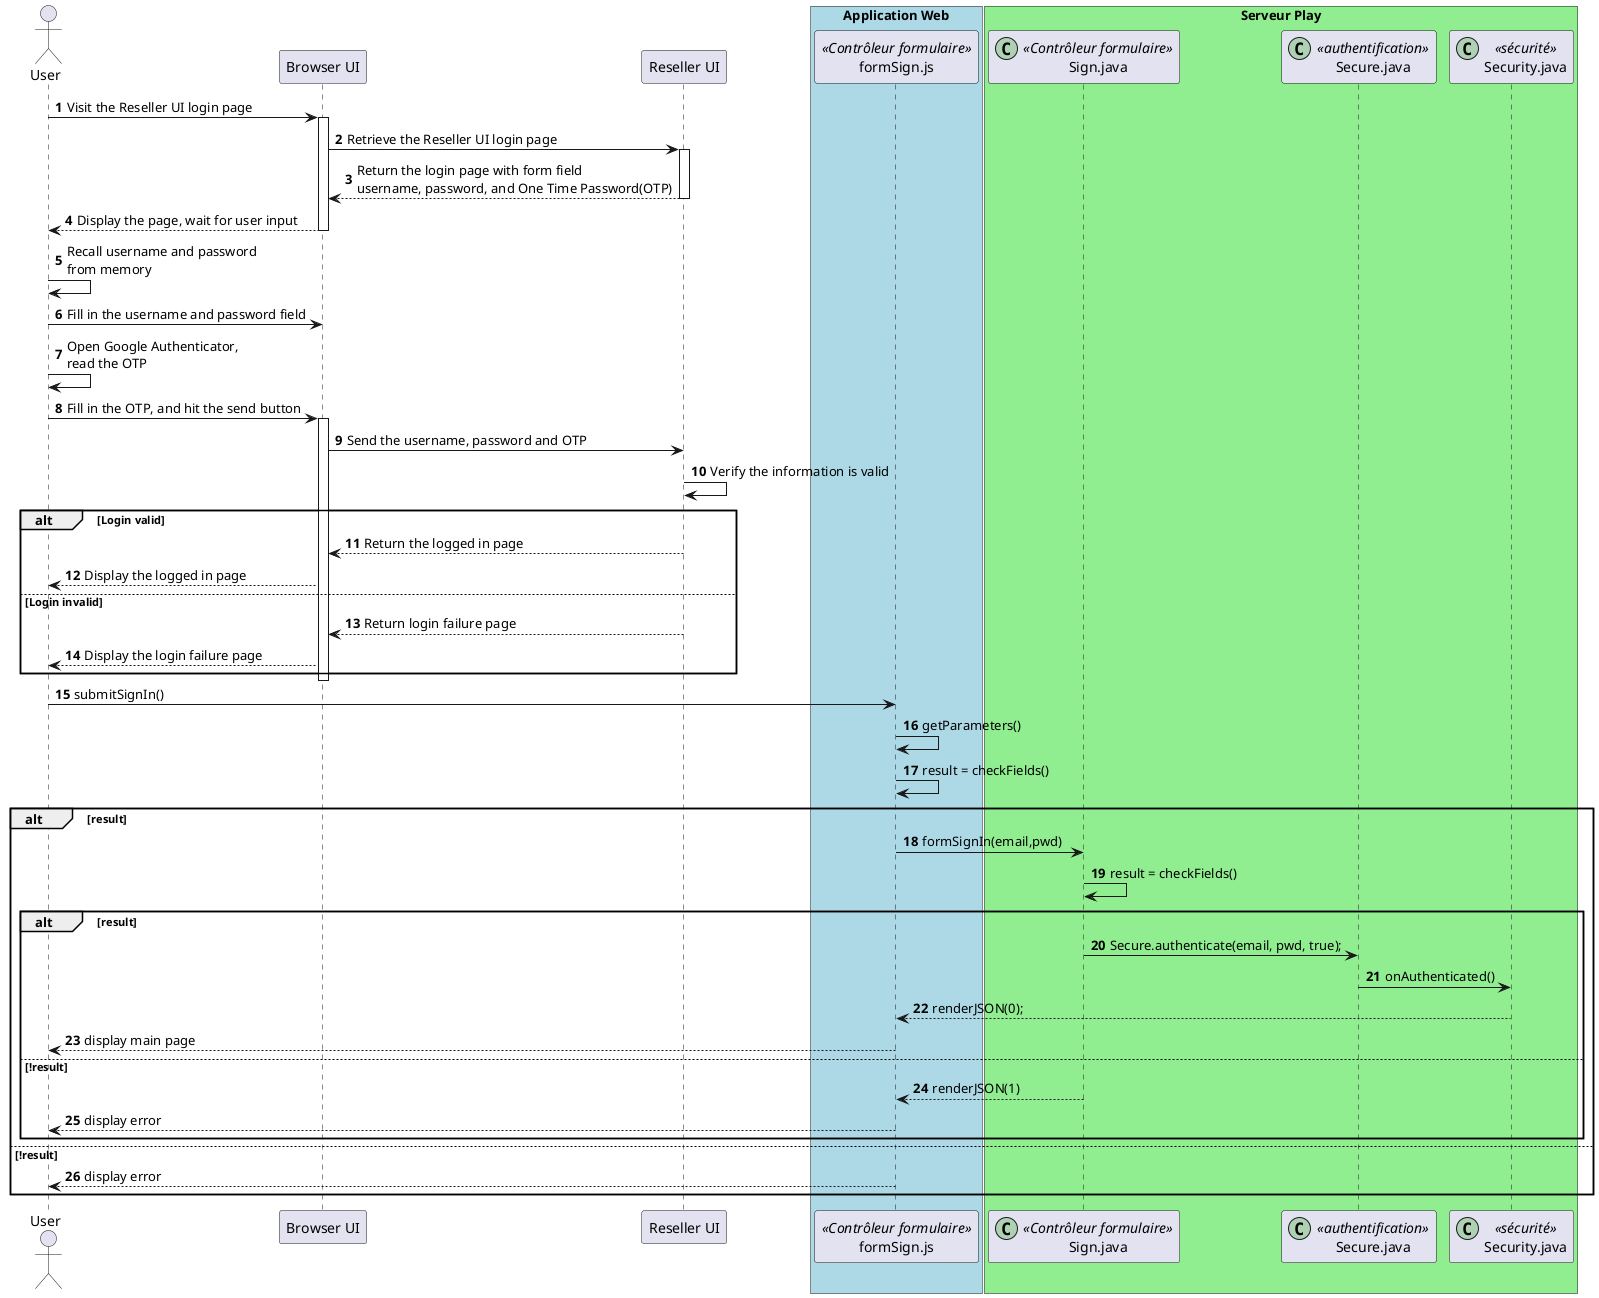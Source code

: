 @startuml
autonumber

actor User as user
participant "Browser UI" as browser
participant "Reseller UI" as reseller_ui

user -> browser++ : Visit the Reseller UI login page
    browser -> reseller_ui++ : Retrieve the Reseller UI login page
    browser <-- reseller_ui-- : Return the login page with form field \nusername, password, and One Time Password(OTP)
user <-- browser-- : Display the page, wait for user input
user -> user: Recall username and password \nfrom memory
user -> browser : Fill in the username and password field
user -> user: Open Google Authenticator, \nread the OTP
user -> browser++ : Fill in the OTP, and hit the send button
    browser -> reseller_ui : Send the username, password and OTP
    reseller_ui -> reseller_ui : Verify the information is valid
    alt Login valid
        browser <-- reseller_ui : Return the logged in page
        user <-- browser : Display the logged in page
    else Login invalid
        browser <-- reseller_ui : Return login failure page
        user <-- browser : Display the login failure page
    end
deactivate browser


participant "formSign.js" as form <<Contrôleur formulaire>>
participant "Sign.java" as controler <<(C,#ADD1B2) Contrôleur formulaire>>
participant "Secure.java" as secure <<(C,#ADD1B2) authentification>>
participant "Security.java" as security <<(C,#ADD1B2) sécurité>>

box "Application Web" #LightBlue
	participant form
end box

box "Serveur Play" #LightGreen
	participant controler
	participant secure
	participant security
end box

user -> form : submitSignIn()
form -> form : getParameters()
form -> form : result = checkFields()

alt result

    form -> controler : formSignIn(email,pwd)
    controler -> controler : result = checkFields()

    alt result
    	controler -> secure : Secure.authenticate(email, pwd, true);
    	secure -> security : onAuthenticated()
    	security --> form : renderJSON(0);
    	form --> user : display main page
    else !result
    	controler --> form : renderJSON(1)
    	form --> user : display error
    end

else !result
	form --> user : display error
end

@enduml